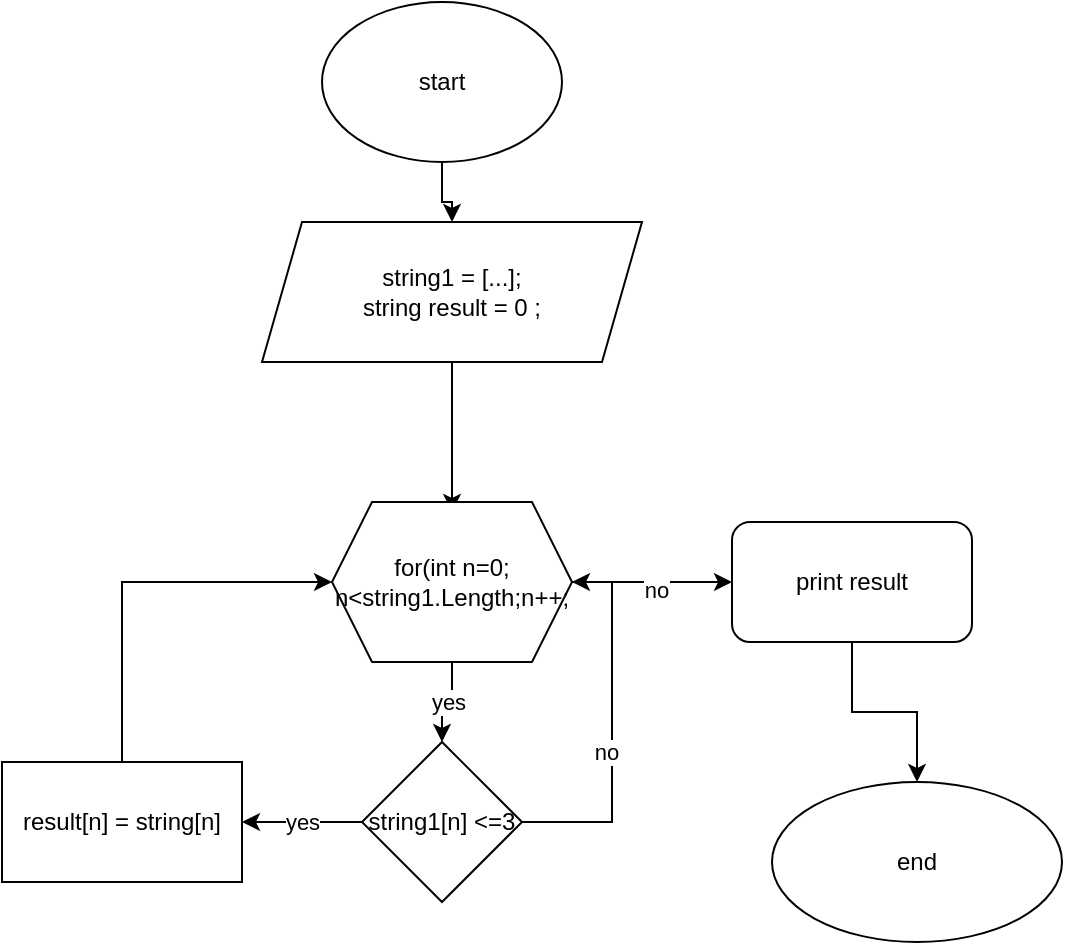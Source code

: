 <mxfile version="22.1.7" type="device">
  <diagram name="Страница — 1" id="qFj_Iks7OevsuF-VKvXr">
    <mxGraphModel dx="838" dy="545" grid="1" gridSize="10" guides="1" tooltips="1" connect="1" arrows="1" fold="1" page="1" pageScale="1" pageWidth="827" pageHeight="1169" math="0" shadow="0">
      <root>
        <mxCell id="0" />
        <mxCell id="1" parent="0" />
        <mxCell id="KWMBAIV2-Y0OXuirEiIH-19" value="" style="edgeStyle=orthogonalEdgeStyle;rounded=0;orthogonalLoop=1;jettySize=auto;html=1;" edge="1" parent="1" source="KWMBAIV2-Y0OXuirEiIH-1" target="KWMBAIV2-Y0OXuirEiIH-2">
          <mxGeometry relative="1" as="geometry" />
        </mxCell>
        <mxCell id="KWMBAIV2-Y0OXuirEiIH-1" value="start" style="ellipse;whiteSpace=wrap;html=1;" vertex="1" parent="1">
          <mxGeometry x="380" y="10" width="120" height="80" as="geometry" />
        </mxCell>
        <mxCell id="KWMBAIV2-Y0OXuirEiIH-4" value="" style="edgeStyle=orthogonalEdgeStyle;rounded=0;orthogonalLoop=1;jettySize=auto;html=1;" edge="1" parent="1" source="KWMBAIV2-Y0OXuirEiIH-2">
          <mxGeometry relative="1" as="geometry">
            <mxPoint x="445" y="265" as="targetPoint" />
          </mxGeometry>
        </mxCell>
        <mxCell id="KWMBAIV2-Y0OXuirEiIH-2" value="string1 = [...];&lt;br&gt;string result = 0 ;" style="shape=parallelogram;perimeter=parallelogramPerimeter;whiteSpace=wrap;html=1;fixedSize=1;" vertex="1" parent="1">
          <mxGeometry x="350" y="120" width="190" height="70" as="geometry" />
        </mxCell>
        <mxCell id="KWMBAIV2-Y0OXuirEiIH-7" value="yes" style="edgeStyle=orthogonalEdgeStyle;rounded=0;orthogonalLoop=1;jettySize=auto;html=1;" edge="1" parent="1" source="KWMBAIV2-Y0OXuirEiIH-5" target="KWMBAIV2-Y0OXuirEiIH-6">
          <mxGeometry relative="1" as="geometry" />
        </mxCell>
        <mxCell id="KWMBAIV2-Y0OXuirEiIH-15" value="" style="edgeStyle=orthogonalEdgeStyle;rounded=0;orthogonalLoop=1;jettySize=auto;html=1;" edge="1" parent="1" source="KWMBAIV2-Y0OXuirEiIH-5" target="KWMBAIV2-Y0OXuirEiIH-14">
          <mxGeometry relative="1" as="geometry" />
        </mxCell>
        <mxCell id="KWMBAIV2-Y0OXuirEiIH-16" value="no" style="edgeLabel;html=1;align=center;verticalAlign=middle;resizable=0;points=[];" vertex="1" connectable="0" parent="KWMBAIV2-Y0OXuirEiIH-15">
          <mxGeometry x="0.05" y="-4" relative="1" as="geometry">
            <mxPoint as="offset" />
          </mxGeometry>
        </mxCell>
        <mxCell id="KWMBAIV2-Y0OXuirEiIH-5" value="for(int n=0; n&amp;lt;string1.Length;n++;" style="shape=hexagon;perimeter=hexagonPerimeter2;whiteSpace=wrap;html=1;fixedSize=1;" vertex="1" parent="1">
          <mxGeometry x="385" y="260" width="120" height="80" as="geometry" />
        </mxCell>
        <mxCell id="KWMBAIV2-Y0OXuirEiIH-9" value="yes" style="edgeStyle=orthogonalEdgeStyle;rounded=0;orthogonalLoop=1;jettySize=auto;html=1;" edge="1" parent="1" source="KWMBAIV2-Y0OXuirEiIH-6" target="KWMBAIV2-Y0OXuirEiIH-8">
          <mxGeometry relative="1" as="geometry">
            <Array as="points">
              <mxPoint x="370" y="420" />
              <mxPoint x="370" y="420" />
            </Array>
          </mxGeometry>
        </mxCell>
        <mxCell id="KWMBAIV2-Y0OXuirEiIH-11" value="" style="edgeStyle=orthogonalEdgeStyle;rounded=0;orthogonalLoop=1;jettySize=auto;html=1;entryX=1;entryY=0.5;entryDx=0;entryDy=0;" edge="1" parent="1" source="KWMBAIV2-Y0OXuirEiIH-6" target="KWMBAIV2-Y0OXuirEiIH-5">
          <mxGeometry relative="1" as="geometry">
            <mxPoint x="540" y="420" as="targetPoint" />
            <Array as="points">
              <mxPoint x="525" y="420" />
              <mxPoint x="525" y="300" />
            </Array>
          </mxGeometry>
        </mxCell>
        <mxCell id="KWMBAIV2-Y0OXuirEiIH-12" value="no" style="edgeLabel;html=1;align=center;verticalAlign=middle;resizable=0;points=[];" vertex="1" connectable="0" parent="KWMBAIV2-Y0OXuirEiIH-11">
          <mxGeometry x="-0.133" y="3" relative="1" as="geometry">
            <mxPoint as="offset" />
          </mxGeometry>
        </mxCell>
        <mxCell id="KWMBAIV2-Y0OXuirEiIH-6" value="string1[n] &amp;lt;=3" style="rhombus;whiteSpace=wrap;html=1;" vertex="1" parent="1">
          <mxGeometry x="400" y="380" width="80" height="80" as="geometry" />
        </mxCell>
        <mxCell id="KWMBAIV2-Y0OXuirEiIH-13" style="edgeStyle=orthogonalEdgeStyle;rounded=0;orthogonalLoop=1;jettySize=auto;html=1;entryX=0;entryY=0.5;entryDx=0;entryDy=0;" edge="1" parent="1" source="KWMBAIV2-Y0OXuirEiIH-8" target="KWMBAIV2-Y0OXuirEiIH-5">
          <mxGeometry relative="1" as="geometry">
            <Array as="points">
              <mxPoint x="280" y="300" />
            </Array>
          </mxGeometry>
        </mxCell>
        <mxCell id="KWMBAIV2-Y0OXuirEiIH-8" value="result[n] = string[n]" style="whiteSpace=wrap;html=1;" vertex="1" parent="1">
          <mxGeometry x="220" y="390" width="120" height="60" as="geometry" />
        </mxCell>
        <mxCell id="KWMBAIV2-Y0OXuirEiIH-18" value="" style="edgeStyle=orthogonalEdgeStyle;rounded=0;orthogonalLoop=1;jettySize=auto;html=1;" edge="1" parent="1" source="KWMBAIV2-Y0OXuirEiIH-14" target="KWMBAIV2-Y0OXuirEiIH-17">
          <mxGeometry relative="1" as="geometry" />
        </mxCell>
        <mxCell id="KWMBAIV2-Y0OXuirEiIH-14" value="print result" style="rounded=1;whiteSpace=wrap;html=1;" vertex="1" parent="1">
          <mxGeometry x="585" y="270" width="120" height="60" as="geometry" />
        </mxCell>
        <mxCell id="KWMBAIV2-Y0OXuirEiIH-17" value="end" style="ellipse;whiteSpace=wrap;html=1;rounded=1;" vertex="1" parent="1">
          <mxGeometry x="605" y="400" width="145" height="80" as="geometry" />
        </mxCell>
      </root>
    </mxGraphModel>
  </diagram>
</mxfile>
